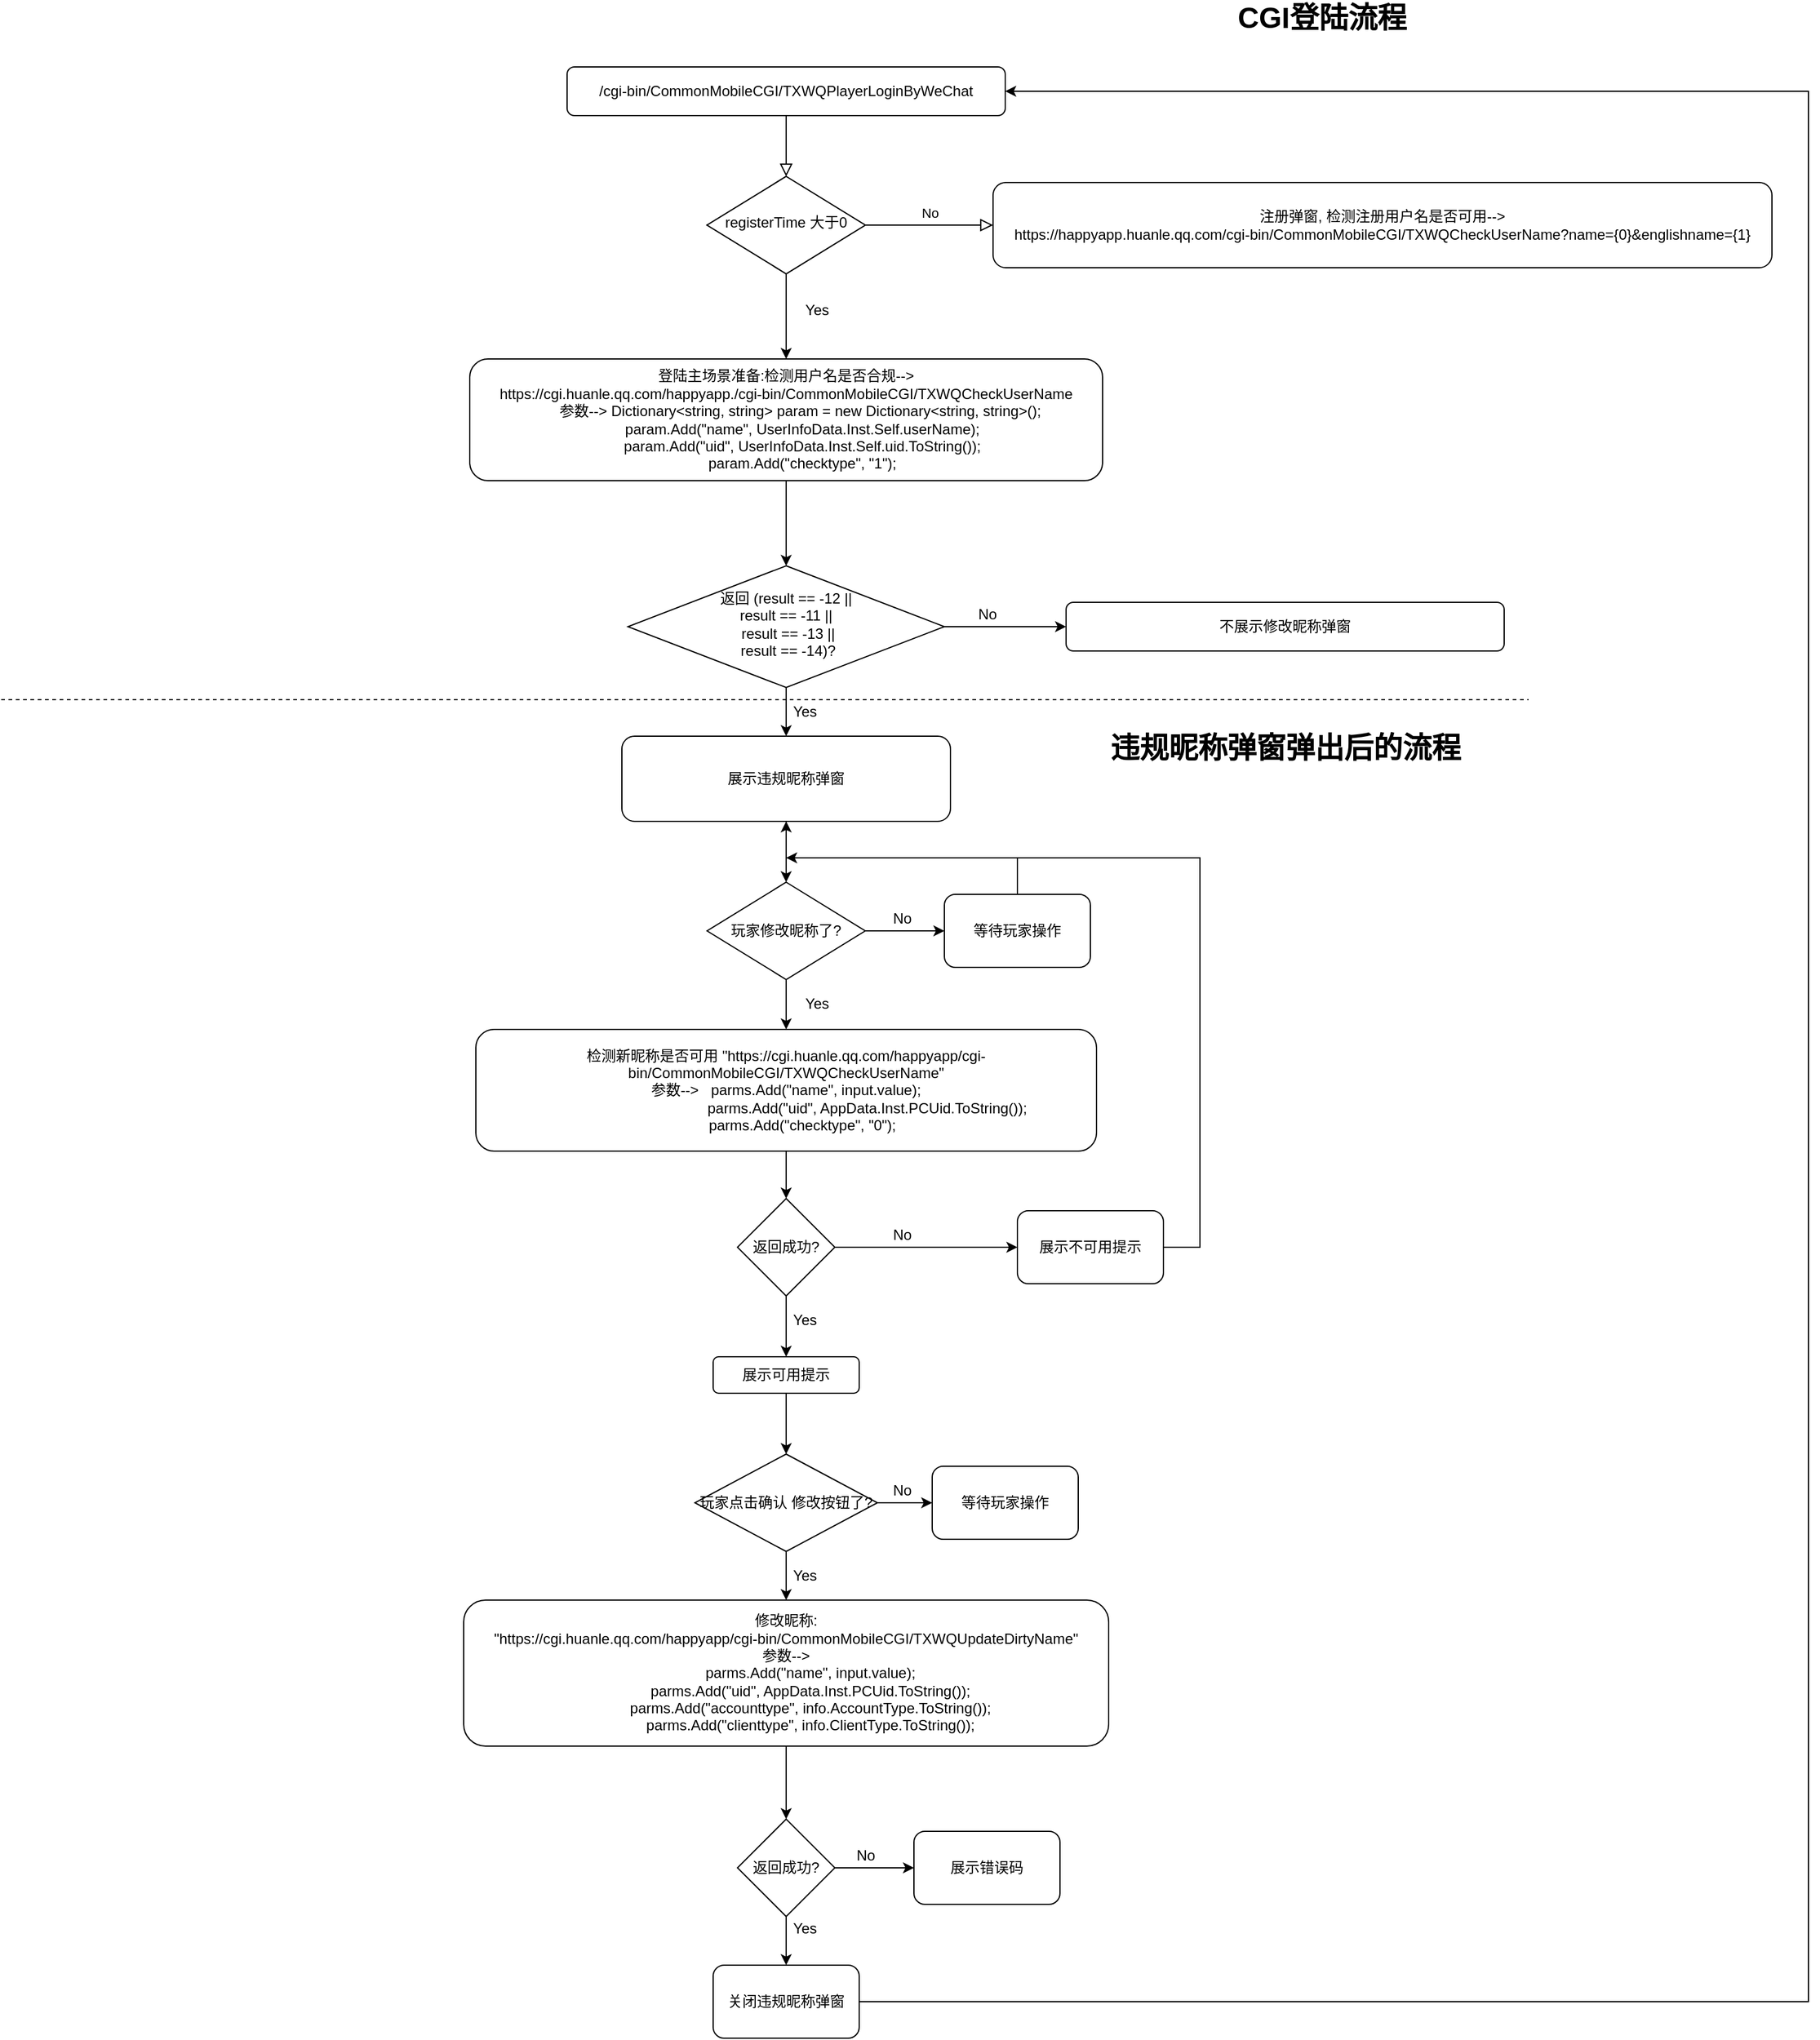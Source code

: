 <mxfile version="16.4.7" type="github">
  <diagram id="C5RBs43oDa-KdzZeNtuy" name="Page-1">
    <mxGraphModel dx="2219" dy="652" grid="1" gridSize="10" guides="1" tooltips="1" connect="1" arrows="1" fold="1" page="1" pageScale="1" pageWidth="827" pageHeight="1169" math="0" shadow="0">
      <root>
        <mxCell id="WIyWlLk6GJQsqaUBKTNV-0" />
        <mxCell id="WIyWlLk6GJQsqaUBKTNV-1" parent="WIyWlLk6GJQsqaUBKTNV-0" />
        <mxCell id="WIyWlLk6GJQsqaUBKTNV-2" value="" style="rounded=0;html=1;jettySize=auto;orthogonalLoop=1;fontSize=11;endArrow=block;endFill=0;endSize=8;strokeWidth=1;shadow=0;labelBackgroundColor=none;edgeStyle=orthogonalEdgeStyle;" parent="WIyWlLk6GJQsqaUBKTNV-1" source="WIyWlLk6GJQsqaUBKTNV-3" target="WIyWlLk6GJQsqaUBKTNV-6" edge="1">
          <mxGeometry relative="1" as="geometry" />
        </mxCell>
        <mxCell id="WIyWlLk6GJQsqaUBKTNV-3" value="/cgi-bin/CommonMobileCGI/TXWQPlayerLoginByWeChat" style="rounded=1;whiteSpace=wrap;html=1;fontSize=12;glass=0;strokeWidth=1;shadow=0;" parent="WIyWlLk6GJQsqaUBKTNV-1" vertex="1">
          <mxGeometry x="40" y="80" width="360" height="40" as="geometry" />
        </mxCell>
        <mxCell id="WIyWlLk6GJQsqaUBKTNV-5" value="No" style="edgeStyle=orthogonalEdgeStyle;rounded=0;html=1;jettySize=auto;orthogonalLoop=1;fontSize=11;endArrow=block;endFill=0;endSize=8;strokeWidth=1;shadow=0;labelBackgroundColor=none;" parent="WIyWlLk6GJQsqaUBKTNV-1" source="WIyWlLk6GJQsqaUBKTNV-6" target="WIyWlLk6GJQsqaUBKTNV-7" edge="1">
          <mxGeometry y="10" relative="1" as="geometry">
            <mxPoint as="offset" />
          </mxGeometry>
        </mxCell>
        <mxCell id="WIyWlLk6GJQsqaUBKTNV-6" value="registerTime&amp;nbsp;大于0" style="rhombus;whiteSpace=wrap;html=1;shadow=0;fontFamily=Helvetica;fontSize=12;align=center;strokeWidth=1;spacing=6;spacingTop=-4;" parent="WIyWlLk6GJQsqaUBKTNV-1" vertex="1">
          <mxGeometry x="155" y="170" width="130" height="80" as="geometry" />
        </mxCell>
        <mxCell id="WIyWlLk6GJQsqaUBKTNV-7" value="注册弹窗,&amp;nbsp;检测注册用户名是否可用--&amp;gt;&lt;br&gt;https://happyapp.huanle.qq.com/cgi-bin/CommonMobileCGI/TXWQCheckUserName?name={0}&amp;amp;englishname={1}" style="rounded=1;whiteSpace=wrap;html=1;fontSize=12;glass=0;strokeWidth=1;shadow=0;" parent="WIyWlLk6GJQsqaUBKTNV-1" vertex="1">
          <mxGeometry x="390" y="175" width="640" height="70" as="geometry" />
        </mxCell>
        <mxCell id="I1SN4Njh6LVApxjZ-i51-21" style="edgeStyle=orthogonalEdgeStyle;rounded=0;orthogonalLoop=1;jettySize=auto;html=1;" edge="1" parent="WIyWlLk6GJQsqaUBKTNV-1" source="WIyWlLk6GJQsqaUBKTNV-11" target="I1SN4Njh6LVApxjZ-i51-18">
          <mxGeometry relative="1" as="geometry" />
        </mxCell>
        <mxCell id="WIyWlLk6GJQsqaUBKTNV-11" value="展示违规昵称弹窗" style="rounded=1;whiteSpace=wrap;html=1;fontSize=12;glass=0;strokeWidth=1;shadow=0;" parent="WIyWlLk6GJQsqaUBKTNV-1" vertex="1">
          <mxGeometry x="85" y="630" width="270" height="70" as="geometry" />
        </mxCell>
        <mxCell id="I1SN4Njh6LVApxjZ-i51-11" style="edgeStyle=orthogonalEdgeStyle;rounded=0;orthogonalLoop=1;jettySize=auto;html=1;entryX=0.5;entryY=0;entryDx=0;entryDy=0;" edge="1" parent="WIyWlLk6GJQsqaUBKTNV-1" source="I1SN4Njh6LVApxjZ-i51-0" target="I1SN4Njh6LVApxjZ-i51-5">
          <mxGeometry relative="1" as="geometry" />
        </mxCell>
        <mxCell id="I1SN4Njh6LVApxjZ-i51-0" value="登陆主场景准备:检测用户名是否合规--&amp;gt;&lt;br&gt;https://cgi.huanle.qq.com/happyapp./cgi-bin/CommonMobileCGI/TXWQCheckUserName&lt;br&gt;&lt;div&gt;&amp;nbsp; &amp;nbsp; &amp;nbsp; &amp;nbsp;参数--&amp;gt; Dictionary&amp;lt;string, string&amp;gt; param = new Dictionary&amp;lt;string, string&amp;gt;();&lt;/div&gt;&lt;div&gt;&amp;nbsp; &amp;nbsp; &amp;nbsp; &amp;nbsp; param.Add(&quot;name&quot;, UserInfoData.Inst.Self.userName);&lt;/div&gt;&lt;div&gt;&amp;nbsp; &amp;nbsp; &amp;nbsp; &amp;nbsp; param.Add(&quot;uid&quot;, UserInfoData.Inst.Self.uid.ToString());&lt;/div&gt;&lt;div&gt;&amp;nbsp; &amp;nbsp; &amp;nbsp; &amp;nbsp; param.Add(&quot;checktype&quot;, &quot;1&quot;);&lt;/div&gt;" style="rounded=1;whiteSpace=wrap;html=1;fontSize=12;glass=0;strokeWidth=1;shadow=0;" vertex="1" parent="WIyWlLk6GJQsqaUBKTNV-1">
          <mxGeometry x="-40" y="320" width="520" height="100" as="geometry" />
        </mxCell>
        <mxCell id="I1SN4Njh6LVApxjZ-i51-10" style="edgeStyle=orthogonalEdgeStyle;rounded=0;orthogonalLoop=1;jettySize=auto;html=1;entryX=0.5;entryY=0;entryDx=0;entryDy=0;" edge="1" parent="WIyWlLk6GJQsqaUBKTNV-1" source="I1SN4Njh6LVApxjZ-i51-4" target="I1SN4Njh6LVApxjZ-i51-0">
          <mxGeometry relative="1" as="geometry" />
        </mxCell>
        <mxCell id="I1SN4Njh6LVApxjZ-i51-4" value="registerTime&amp;nbsp;大于0" style="rhombus;whiteSpace=wrap;html=1;shadow=0;fontFamily=Helvetica;fontSize=12;align=center;strokeWidth=1;spacing=6;spacingTop=-4;" vertex="1" parent="WIyWlLk6GJQsqaUBKTNV-1">
          <mxGeometry x="155" y="170" width="130" height="80" as="geometry" />
        </mxCell>
        <mxCell id="I1SN4Njh6LVApxjZ-i51-13" style="edgeStyle=orthogonalEdgeStyle;rounded=0;orthogonalLoop=1;jettySize=auto;html=1;" edge="1" parent="WIyWlLk6GJQsqaUBKTNV-1" source="I1SN4Njh6LVApxjZ-i51-5" target="WIyWlLk6GJQsqaUBKTNV-11">
          <mxGeometry relative="1" as="geometry" />
        </mxCell>
        <mxCell id="I1SN4Njh6LVApxjZ-i51-17" style="edgeStyle=orthogonalEdgeStyle;rounded=0;orthogonalLoop=1;jettySize=auto;html=1;exitX=1;exitY=0.5;exitDx=0;exitDy=0;entryX=0;entryY=0.5;entryDx=0;entryDy=0;" edge="1" parent="WIyWlLk6GJQsqaUBKTNV-1" source="I1SN4Njh6LVApxjZ-i51-5" target="I1SN4Njh6LVApxjZ-i51-16">
          <mxGeometry relative="1" as="geometry" />
        </mxCell>
        <mxCell id="I1SN4Njh6LVApxjZ-i51-5" value="返回 (result == -12 || &lt;br&gt;result == -11 ||&lt;br&gt;&amp;nbsp;result == -13 ||&lt;br&gt;&amp;nbsp;result == -14)?" style="rhombus;whiteSpace=wrap;html=1;shadow=0;fontFamily=Helvetica;fontSize=12;align=center;strokeWidth=1;spacing=6;spacingTop=-4;" vertex="1" parent="WIyWlLk6GJQsqaUBKTNV-1">
          <mxGeometry x="90" y="490" width="260" height="100" as="geometry" />
        </mxCell>
        <mxCell id="I1SN4Njh6LVApxjZ-i51-12" value="Yes" style="text;html=1;align=center;verticalAlign=middle;resizable=0;points=[];autosize=1;strokeColor=none;fillColor=none;" vertex="1" parent="WIyWlLk6GJQsqaUBKTNV-1">
          <mxGeometry x="230" y="270" width="30" height="20" as="geometry" />
        </mxCell>
        <mxCell id="I1SN4Njh6LVApxjZ-i51-14" value="Yes" style="text;html=1;align=center;verticalAlign=middle;resizable=0;points=[];autosize=1;strokeColor=none;fillColor=none;" vertex="1" parent="WIyWlLk6GJQsqaUBKTNV-1">
          <mxGeometry x="220" y="600" width="30" height="20" as="geometry" />
        </mxCell>
        <mxCell id="I1SN4Njh6LVApxjZ-i51-15" value="No" style="text;html=1;align=center;verticalAlign=middle;resizable=0;points=[];autosize=1;strokeColor=none;fillColor=none;" vertex="1" parent="WIyWlLk6GJQsqaUBKTNV-1">
          <mxGeometry x="370" y="520" width="30" height="20" as="geometry" />
        </mxCell>
        <mxCell id="I1SN4Njh6LVApxjZ-i51-16" value="不展示修改昵称弹窗" style="rounded=1;whiteSpace=wrap;html=1;fontSize=12;glass=0;strokeWidth=1;shadow=0;" vertex="1" parent="WIyWlLk6GJQsqaUBKTNV-1">
          <mxGeometry x="450" y="520" width="360" height="40" as="geometry" />
        </mxCell>
        <mxCell id="I1SN4Njh6LVApxjZ-i51-22" style="edgeStyle=orthogonalEdgeStyle;rounded=0;orthogonalLoop=1;jettySize=auto;html=1;entryX=0.5;entryY=0;entryDx=0;entryDy=0;" edge="1" parent="WIyWlLk6GJQsqaUBKTNV-1" source="I1SN4Njh6LVApxjZ-i51-18" target="I1SN4Njh6LVApxjZ-i51-19">
          <mxGeometry relative="1" as="geometry" />
        </mxCell>
        <mxCell id="I1SN4Njh6LVApxjZ-i51-23" style="edgeStyle=orthogonalEdgeStyle;rounded=0;orthogonalLoop=1;jettySize=auto;html=1;entryX=0;entryY=0.5;entryDx=0;entryDy=0;" edge="1" parent="WIyWlLk6GJQsqaUBKTNV-1" source="I1SN4Njh6LVApxjZ-i51-18" target="I1SN4Njh6LVApxjZ-i51-20">
          <mxGeometry relative="1" as="geometry" />
        </mxCell>
        <mxCell id="I1SN4Njh6LVApxjZ-i51-18" value="玩家修改昵称了?" style="rhombus;whiteSpace=wrap;html=1;" vertex="1" parent="WIyWlLk6GJQsqaUBKTNV-1">
          <mxGeometry x="155" y="750" width="130" height="80" as="geometry" />
        </mxCell>
        <mxCell id="I1SN4Njh6LVApxjZ-i51-36" style="edgeStyle=orthogonalEdgeStyle;rounded=0;orthogonalLoop=1;jettySize=auto;html=1;entryX=0.5;entryY=0;entryDx=0;entryDy=0;" edge="1" parent="WIyWlLk6GJQsqaUBKTNV-1" source="I1SN4Njh6LVApxjZ-i51-19" target="I1SN4Njh6LVApxjZ-i51-29">
          <mxGeometry relative="1" as="geometry" />
        </mxCell>
        <mxCell id="I1SN4Njh6LVApxjZ-i51-19" value="检测新昵称是否可用 &quot;https://cgi.huanle.qq.com/happyapp/cgi-bin/CommonMobileCGI/TXWQCheckUserName&quot;&lt;br&gt;参数--&amp;gt;&lt;span&gt;&amp;nbsp; &amp;nbsp;parms.Add(&quot;name&quot;, input.value);&lt;/span&gt;&lt;div&gt;&amp;nbsp; &amp;nbsp; &amp;nbsp; &amp;nbsp; &amp;nbsp; &amp;nbsp; &amp;nbsp; &amp;nbsp; &amp;nbsp; &amp;nbsp; &amp;nbsp; &amp;nbsp; &amp;nbsp; &amp;nbsp; &amp;nbsp; &amp;nbsp; &amp;nbsp; &amp;nbsp; &amp;nbsp; &amp;nbsp; parms.Add(&quot;uid&quot;, AppData.Inst.PCUid.ToString());&lt;/div&gt;&lt;div&gt;&lt;span&gt;&amp;nbsp; &amp;nbsp; &amp;nbsp; &amp;nbsp; parms.Add(&quot;checktype&quot;, &quot;0&quot;);&lt;/span&gt;&lt;br&gt;&lt;/div&gt;" style="rounded=1;whiteSpace=wrap;html=1;" vertex="1" parent="WIyWlLk6GJQsqaUBKTNV-1">
          <mxGeometry x="-35" y="871" width="510" height="100" as="geometry" />
        </mxCell>
        <mxCell id="I1SN4Njh6LVApxjZ-i51-30" style="edgeStyle=orthogonalEdgeStyle;rounded=0;orthogonalLoop=1;jettySize=auto;html=1;" edge="1" parent="WIyWlLk6GJQsqaUBKTNV-1" source="I1SN4Njh6LVApxjZ-i51-20" target="WIyWlLk6GJQsqaUBKTNV-11">
          <mxGeometry relative="1" as="geometry" />
        </mxCell>
        <mxCell id="I1SN4Njh6LVApxjZ-i51-20" value="等待玩家操作" style="rounded=1;whiteSpace=wrap;html=1;" vertex="1" parent="WIyWlLk6GJQsqaUBKTNV-1">
          <mxGeometry x="350" y="760" width="120" height="60" as="geometry" />
        </mxCell>
        <mxCell id="I1SN4Njh6LVApxjZ-i51-24" value="Yes" style="text;html=1;align=center;verticalAlign=middle;resizable=0;points=[];autosize=1;strokeColor=none;fillColor=none;" vertex="1" parent="WIyWlLk6GJQsqaUBKTNV-1">
          <mxGeometry x="230" y="840" width="30" height="20" as="geometry" />
        </mxCell>
        <mxCell id="I1SN4Njh6LVApxjZ-i51-25" value="No" style="text;html=1;align=center;verticalAlign=middle;resizable=0;points=[];autosize=1;strokeColor=none;fillColor=none;" vertex="1" parent="WIyWlLk6GJQsqaUBKTNV-1">
          <mxGeometry x="300" y="770" width="30" height="20" as="geometry" />
        </mxCell>
        <mxCell id="I1SN4Njh6LVApxjZ-i51-35" style="edgeStyle=orthogonalEdgeStyle;rounded=0;orthogonalLoop=1;jettySize=auto;html=1;exitX=1;exitY=0.5;exitDx=0;exitDy=0;entryX=0;entryY=0.5;entryDx=0;entryDy=0;" edge="1" parent="WIyWlLk6GJQsqaUBKTNV-1" source="I1SN4Njh6LVApxjZ-i51-29" target="I1SN4Njh6LVApxjZ-i51-31">
          <mxGeometry relative="1" as="geometry" />
        </mxCell>
        <mxCell id="I1SN4Njh6LVApxjZ-i51-48" style="edgeStyle=orthogonalEdgeStyle;rounded=0;orthogonalLoop=1;jettySize=auto;html=1;exitX=0.5;exitY=1;exitDx=0;exitDy=0;entryX=0.5;entryY=0;entryDx=0;entryDy=0;" edge="1" parent="WIyWlLk6GJQsqaUBKTNV-1" source="I1SN4Njh6LVApxjZ-i51-29" target="I1SN4Njh6LVApxjZ-i51-47">
          <mxGeometry relative="1" as="geometry" />
        </mxCell>
        <mxCell id="I1SN4Njh6LVApxjZ-i51-29" value="返回成功?" style="rhombus;whiteSpace=wrap;html=1;" vertex="1" parent="WIyWlLk6GJQsqaUBKTNV-1">
          <mxGeometry x="180" y="1010" width="80" height="80" as="geometry" />
        </mxCell>
        <mxCell id="I1SN4Njh6LVApxjZ-i51-41" style="edgeStyle=orthogonalEdgeStyle;rounded=0;orthogonalLoop=1;jettySize=auto;html=1;" edge="1" parent="WIyWlLk6GJQsqaUBKTNV-1" source="I1SN4Njh6LVApxjZ-i51-31">
          <mxGeometry relative="1" as="geometry">
            <mxPoint x="220" y="730" as="targetPoint" />
            <Array as="points">
              <mxPoint x="560" y="1050" />
              <mxPoint x="560" y="730" />
            </Array>
          </mxGeometry>
        </mxCell>
        <mxCell id="I1SN4Njh6LVApxjZ-i51-31" value="展示不可用提示" style="rounded=1;whiteSpace=wrap;html=1;" vertex="1" parent="WIyWlLk6GJQsqaUBKTNV-1">
          <mxGeometry x="410" y="1020" width="120" height="60" as="geometry" />
        </mxCell>
        <mxCell id="I1SN4Njh6LVApxjZ-i51-34" value="No" style="text;html=1;align=center;verticalAlign=middle;resizable=0;points=[];autosize=1;strokeColor=none;fillColor=none;" vertex="1" parent="WIyWlLk6GJQsqaUBKTNV-1">
          <mxGeometry x="300" y="1030" width="30" height="20" as="geometry" />
        </mxCell>
        <mxCell id="I1SN4Njh6LVApxjZ-i51-44" value="Yes" style="text;html=1;align=center;verticalAlign=middle;resizable=0;points=[];autosize=1;strokeColor=none;fillColor=none;" vertex="1" parent="WIyWlLk6GJQsqaUBKTNV-1">
          <mxGeometry x="220" y="1100" width="30" height="20" as="geometry" />
        </mxCell>
        <mxCell id="I1SN4Njh6LVApxjZ-i51-52" style="edgeStyle=orthogonalEdgeStyle;rounded=0;orthogonalLoop=1;jettySize=auto;html=1;exitX=0.5;exitY=1;exitDx=0;exitDy=0;entryX=0.5;entryY=0;entryDx=0;entryDy=0;" edge="1" parent="WIyWlLk6GJQsqaUBKTNV-1" source="I1SN4Njh6LVApxjZ-i51-45" target="I1SN4Njh6LVApxjZ-i51-50">
          <mxGeometry relative="1" as="geometry" />
        </mxCell>
        <mxCell id="I1SN4Njh6LVApxjZ-i51-64" style="edgeStyle=orthogonalEdgeStyle;rounded=0;orthogonalLoop=1;jettySize=auto;html=1;entryX=0;entryY=0.5;entryDx=0;entryDy=0;" edge="1" parent="WIyWlLk6GJQsqaUBKTNV-1" source="I1SN4Njh6LVApxjZ-i51-45" target="I1SN4Njh6LVApxjZ-i51-63">
          <mxGeometry relative="1" as="geometry" />
        </mxCell>
        <mxCell id="I1SN4Njh6LVApxjZ-i51-45" value="玩家点击确认&amp;nbsp;修改按钮了?" style="rhombus;whiteSpace=wrap;html=1;" vertex="1" parent="WIyWlLk6GJQsqaUBKTNV-1">
          <mxGeometry x="145" y="1220" width="150" height="80" as="geometry" />
        </mxCell>
        <mxCell id="I1SN4Njh6LVApxjZ-i51-49" style="edgeStyle=orthogonalEdgeStyle;rounded=0;orthogonalLoop=1;jettySize=auto;html=1;entryX=0.5;entryY=0;entryDx=0;entryDy=0;" edge="1" parent="WIyWlLk6GJQsqaUBKTNV-1" source="I1SN4Njh6LVApxjZ-i51-47" target="I1SN4Njh6LVApxjZ-i51-45">
          <mxGeometry relative="1" as="geometry" />
        </mxCell>
        <mxCell id="I1SN4Njh6LVApxjZ-i51-47" value="展示可用提示" style="rounded=1;whiteSpace=wrap;html=1;" vertex="1" parent="WIyWlLk6GJQsqaUBKTNV-1">
          <mxGeometry x="160" y="1140" width="120" height="30" as="geometry" />
        </mxCell>
        <mxCell id="I1SN4Njh6LVApxjZ-i51-54" style="edgeStyle=orthogonalEdgeStyle;rounded=0;orthogonalLoop=1;jettySize=auto;html=1;entryX=0.5;entryY=0;entryDx=0;entryDy=0;" edge="1" parent="WIyWlLk6GJQsqaUBKTNV-1" source="I1SN4Njh6LVApxjZ-i51-50" target="I1SN4Njh6LVApxjZ-i51-53">
          <mxGeometry relative="1" as="geometry" />
        </mxCell>
        <mxCell id="I1SN4Njh6LVApxjZ-i51-50" value="修改昵称:&lt;br&gt;&quot;https://cgi.huanle.qq.com/happyapp/cgi-bin/CommonMobileCGI/TXWQUpdateDirtyName&quot;&lt;br&gt;参数--&amp;gt;&lt;br&gt;&lt;div&gt;&amp;nbsp; &amp;nbsp; &amp;nbsp; &amp;nbsp; &amp;nbsp; &amp;nbsp; parms.Add(&quot;name&quot;, input.value);&lt;/div&gt;&lt;div&gt;&lt;span&gt;&amp;nbsp; &amp;nbsp; &amp;nbsp; &amp;nbsp; &amp;nbsp; &amp;nbsp; parms.Add(&quot;uid&quot;, AppData.Inst.PCUid.ToString());&lt;/span&gt;&lt;br&gt;&lt;/div&gt;&lt;div&gt;&amp;nbsp; &amp;nbsp; &amp;nbsp; &amp;nbsp; &amp;nbsp; &amp;nbsp; parms.Add(&quot;accounttype&quot;, info.AccountType.ToString());&lt;/div&gt;&lt;div&gt;&amp;nbsp; &amp;nbsp; &amp;nbsp; &amp;nbsp; &amp;nbsp; &amp;nbsp; parms.Add(&quot;clienttype&quot;, info.ClientType.ToString());&lt;/div&gt;" style="rounded=1;whiteSpace=wrap;html=1;" vertex="1" parent="WIyWlLk6GJQsqaUBKTNV-1">
          <mxGeometry x="-45" y="1340" width="530" height="120" as="geometry" />
        </mxCell>
        <mxCell id="I1SN4Njh6LVApxjZ-i51-58" style="edgeStyle=orthogonalEdgeStyle;rounded=0;orthogonalLoop=1;jettySize=auto;html=1;entryX=0;entryY=0.5;entryDx=0;entryDy=0;" edge="1" parent="WIyWlLk6GJQsqaUBKTNV-1" source="I1SN4Njh6LVApxjZ-i51-53" target="I1SN4Njh6LVApxjZ-i51-56">
          <mxGeometry relative="1" as="geometry" />
        </mxCell>
        <mxCell id="I1SN4Njh6LVApxjZ-i51-59" style="edgeStyle=orthogonalEdgeStyle;rounded=0;orthogonalLoop=1;jettySize=auto;html=1;exitX=0.5;exitY=1;exitDx=0;exitDy=0;entryX=0.5;entryY=0;entryDx=0;entryDy=0;" edge="1" parent="WIyWlLk6GJQsqaUBKTNV-1" source="I1SN4Njh6LVApxjZ-i51-53" target="I1SN4Njh6LVApxjZ-i51-57">
          <mxGeometry relative="1" as="geometry" />
        </mxCell>
        <mxCell id="I1SN4Njh6LVApxjZ-i51-53" value="返回成功?" style="rhombus;whiteSpace=wrap;html=1;" vertex="1" parent="WIyWlLk6GJQsqaUBKTNV-1">
          <mxGeometry x="180" y="1520" width="80" height="80" as="geometry" />
        </mxCell>
        <mxCell id="I1SN4Njh6LVApxjZ-i51-56" value="展示错误码" style="rounded=1;whiteSpace=wrap;html=1;" vertex="1" parent="WIyWlLk6GJQsqaUBKTNV-1">
          <mxGeometry x="325" y="1530" width="120" height="60" as="geometry" />
        </mxCell>
        <mxCell id="I1SN4Njh6LVApxjZ-i51-68" style="edgeStyle=orthogonalEdgeStyle;rounded=0;orthogonalLoop=1;jettySize=auto;html=1;entryX=1;entryY=0.5;entryDx=0;entryDy=0;fontSize=24;" edge="1" parent="WIyWlLk6GJQsqaUBKTNV-1" source="I1SN4Njh6LVApxjZ-i51-57" target="WIyWlLk6GJQsqaUBKTNV-3">
          <mxGeometry relative="1" as="geometry">
            <Array as="points">
              <mxPoint x="1060" y="1670" />
              <mxPoint x="1060" y="100" />
            </Array>
          </mxGeometry>
        </mxCell>
        <mxCell id="I1SN4Njh6LVApxjZ-i51-57" value="关闭违规昵称弹窗" style="rounded=1;whiteSpace=wrap;html=1;" vertex="1" parent="WIyWlLk6GJQsqaUBKTNV-1">
          <mxGeometry x="160" y="1640" width="120" height="60" as="geometry" />
        </mxCell>
        <mxCell id="I1SN4Njh6LVApxjZ-i51-60" value="Yes" style="text;html=1;align=center;verticalAlign=middle;resizable=0;points=[];autosize=1;strokeColor=none;fillColor=none;" vertex="1" parent="WIyWlLk6GJQsqaUBKTNV-1">
          <mxGeometry x="220" y="1600" width="30" height="20" as="geometry" />
        </mxCell>
        <mxCell id="I1SN4Njh6LVApxjZ-i51-61" value="No" style="text;html=1;align=center;verticalAlign=middle;resizable=0;points=[];autosize=1;strokeColor=none;fillColor=none;" vertex="1" parent="WIyWlLk6GJQsqaUBKTNV-1">
          <mxGeometry x="270" y="1540" width="30" height="20" as="geometry" />
        </mxCell>
        <mxCell id="I1SN4Njh6LVApxjZ-i51-62" value="Yes" style="text;html=1;align=center;verticalAlign=middle;resizable=0;points=[];autosize=1;strokeColor=none;fillColor=none;" vertex="1" parent="WIyWlLk6GJQsqaUBKTNV-1">
          <mxGeometry x="220" y="1310" width="30" height="20" as="geometry" />
        </mxCell>
        <mxCell id="I1SN4Njh6LVApxjZ-i51-63" value="等待玩家操作" style="rounded=1;whiteSpace=wrap;html=1;" vertex="1" parent="WIyWlLk6GJQsqaUBKTNV-1">
          <mxGeometry x="340" y="1230" width="120" height="60" as="geometry" />
        </mxCell>
        <mxCell id="I1SN4Njh6LVApxjZ-i51-65" value="No" style="text;html=1;align=center;verticalAlign=middle;resizable=0;points=[];autosize=1;strokeColor=none;fillColor=none;" vertex="1" parent="WIyWlLk6GJQsqaUBKTNV-1">
          <mxGeometry x="300" y="1240" width="30" height="20" as="geometry" />
        </mxCell>
        <mxCell id="I1SN4Njh6LVApxjZ-i51-66" value="" style="endArrow=none;dashed=1;html=1;rounded=0;" edge="1" parent="WIyWlLk6GJQsqaUBKTNV-1">
          <mxGeometry width="50" height="50" relative="1" as="geometry">
            <mxPoint x="-425" y="600" as="sourcePoint" />
            <mxPoint x="830" y="600" as="targetPoint" />
          </mxGeometry>
        </mxCell>
        <mxCell id="I1SN4Njh6LVApxjZ-i51-67" value="&lt;span&gt;&lt;font style=&quot;font-size: 24px&quot;&gt;&lt;b&gt;违规昵称弹窗弹出后的流程&lt;/b&gt;&lt;/font&gt;&lt;/span&gt;" style="text;html=1;align=center;verticalAlign=middle;resizable=0;points=[];autosize=1;strokeColor=none;fillColor=none;" vertex="1" parent="WIyWlLk6GJQsqaUBKTNV-1">
          <mxGeometry x="480" y="630" width="300" height="20" as="geometry" />
        </mxCell>
        <mxCell id="I1SN4Njh6LVApxjZ-i51-69" value="&lt;span&gt;&lt;font style=&quot;font-size: 24px&quot;&gt;&lt;b&gt;CGI登陆流程&lt;/b&gt;&lt;/font&gt;&lt;/span&gt;" style="text;html=1;align=center;verticalAlign=middle;resizable=0;points=[];autosize=1;strokeColor=none;fillColor=none;" vertex="1" parent="WIyWlLk6GJQsqaUBKTNV-1">
          <mxGeometry x="585" y="30" width="150" height="20" as="geometry" />
        </mxCell>
      </root>
    </mxGraphModel>
  </diagram>
</mxfile>
